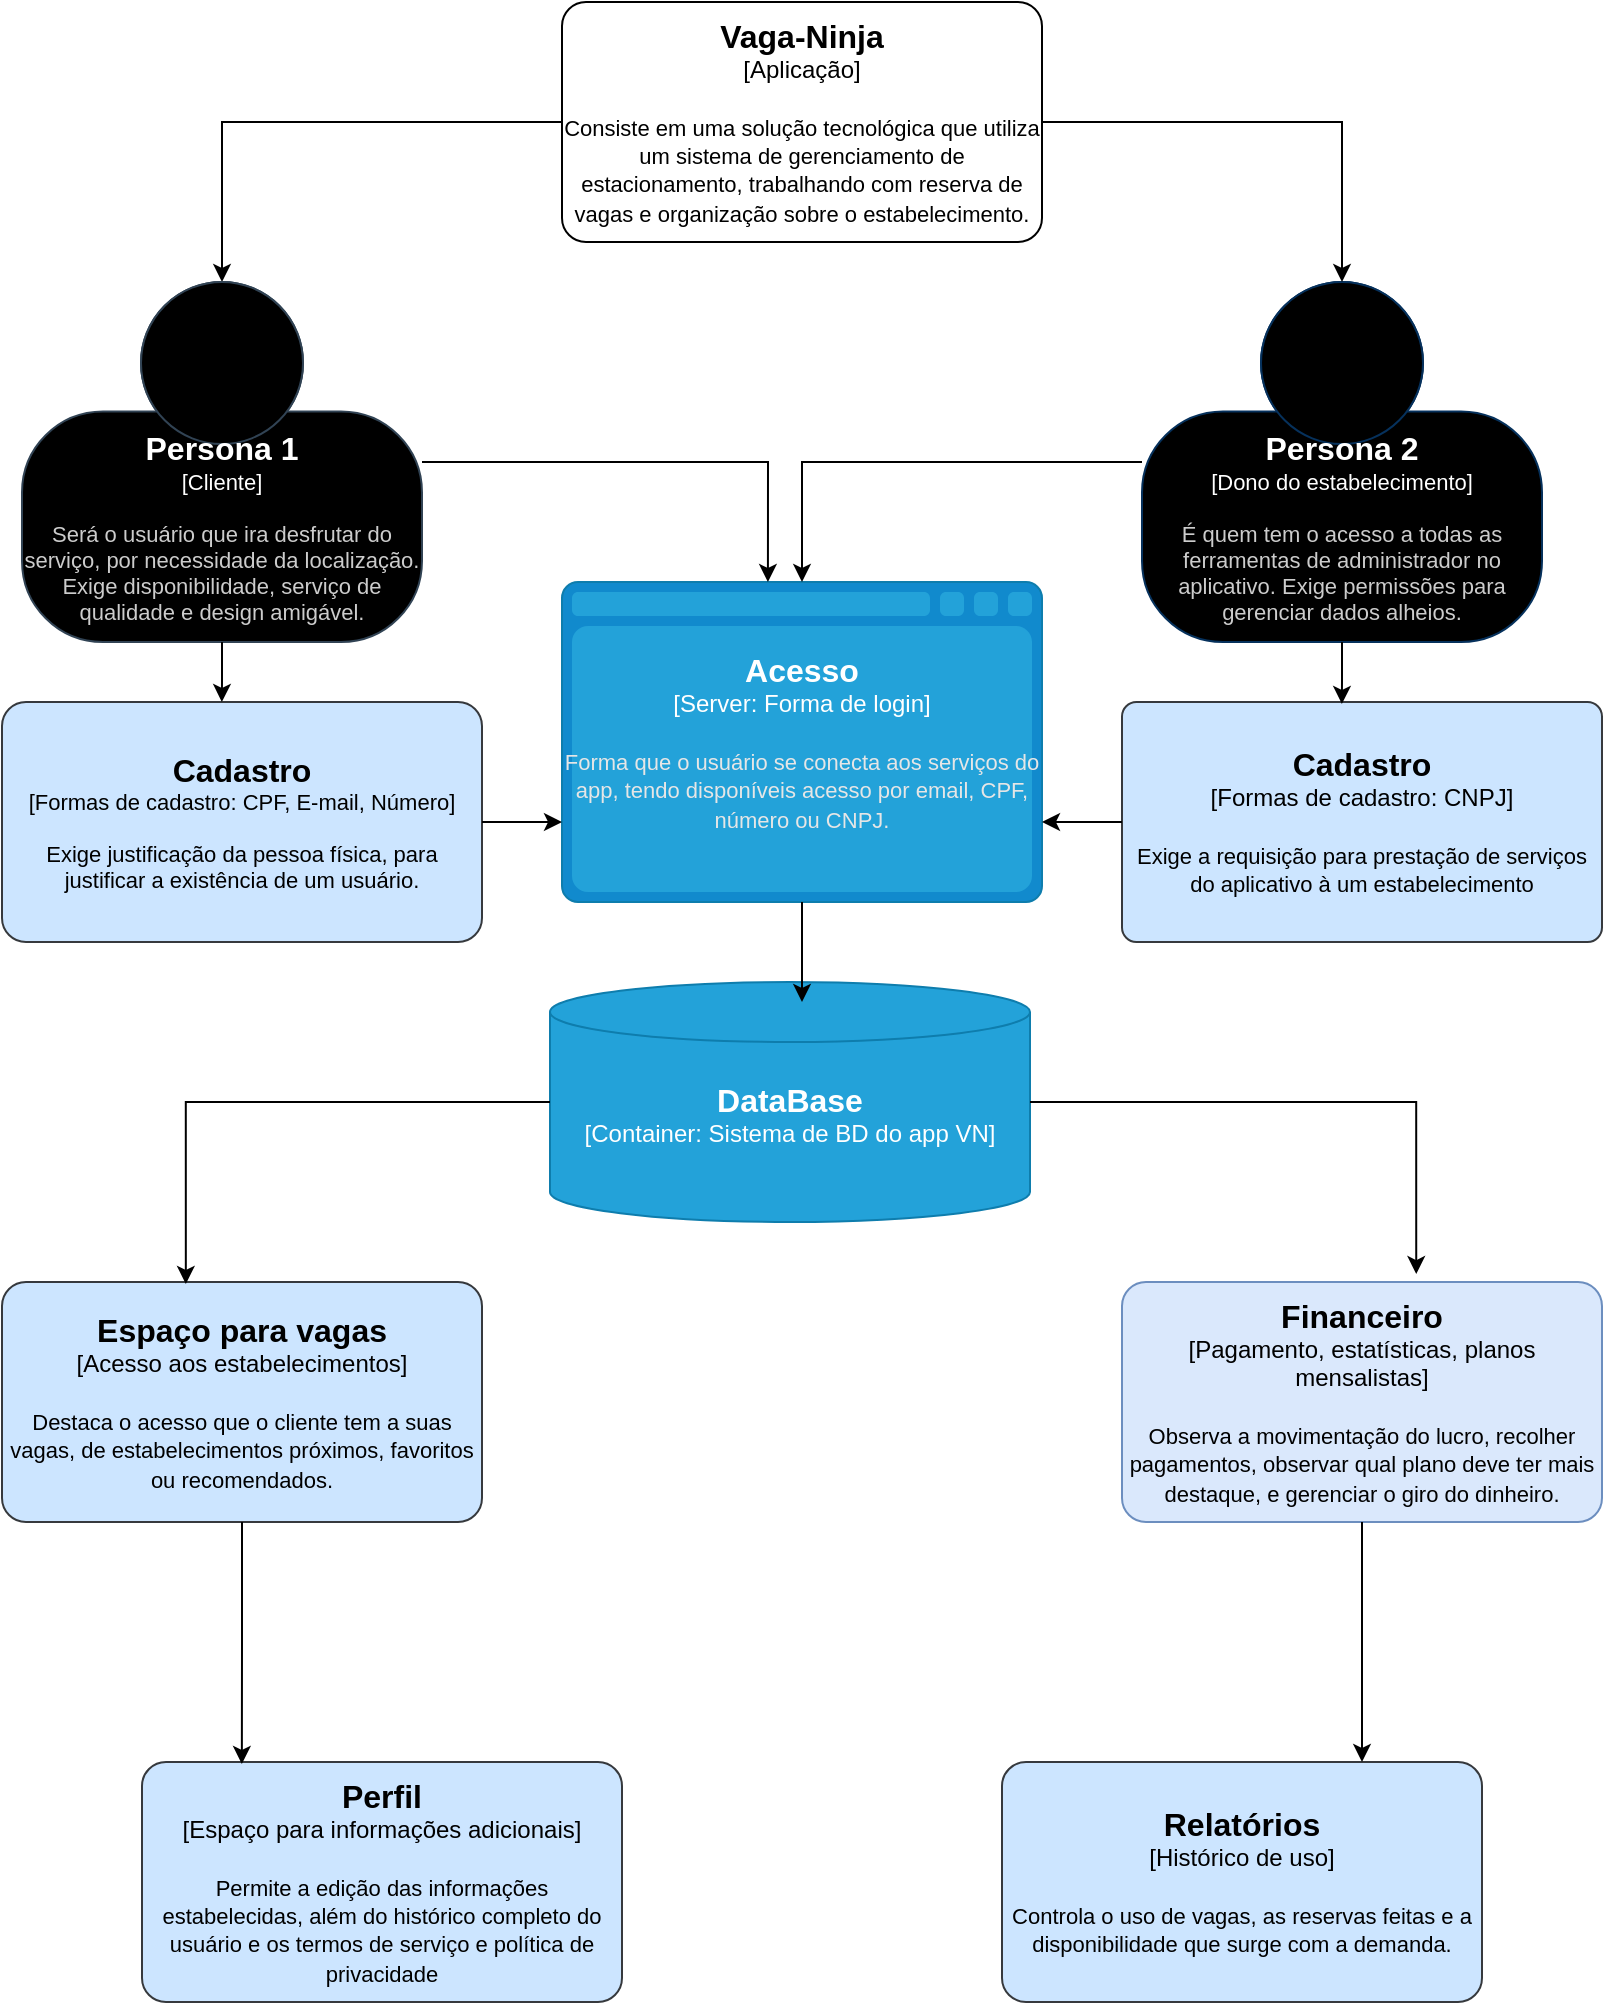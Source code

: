 <mxfile version="24.0.5" type="github">
  <diagram name="Página-1" id="746geHdTfFyjVoKmu2Z9">
    <mxGraphModel dx="1066" dy="613" grid="1" gridSize="10" guides="1" tooltips="1" connect="1" arrows="1" fold="1" page="1" pageScale="1" pageWidth="827" pageHeight="1169" math="0" shadow="0">
      <root>
        <mxCell id="0" />
        <mxCell id="1" parent="0" />
        <object placeholders="1" c4Name="Persona 2" c4Type="Dono do estabelecimento" c4Description="É quem tem o acesso a todas as ferramentas de administrador no aplicativo. Exige permissões para gerenciar dados alheios." label="&lt;font style=&quot;font-size: 16px&quot;&gt;&lt;b&gt;%c4Name%&lt;/b&gt;&lt;/font&gt;&lt;div&gt;[%c4Type%]&lt;/div&gt;&lt;br&gt;&lt;div&gt;&lt;font style=&quot;font-size: 11px&quot;&gt;&lt;font color=&quot;#cccccc&quot;&gt;%c4Description%&lt;/font&gt;&lt;/div&gt;" id="c-NdnOVLSqFDC1D4OyMP-10">
          <mxCell style="html=1;fontSize=11;dashed=0;whiteSpace=wrap;fillColor=#000000;strokeColor=#06315C;fontColor=#ffffff;shape=mxgraph.c4.person2;align=center;metaEdit=1;points=[[0.5,0,0],[1,0.5,0],[1,0.75,0],[0.75,1,0],[0.5,1,0],[0.25,1,0],[0,0.75,0],[0,0.5,0]];resizable=0;rotation=0;flipV=0;flipH=0;" parent="1" vertex="1">
            <mxGeometry x="590" y="160" width="200" height="180" as="geometry" />
          </mxCell>
        </object>
        <mxCell id="c-NdnOVLSqFDC1D4OyMP-14" style="edgeStyle=orthogonalEdgeStyle;rounded=0;orthogonalLoop=1;jettySize=auto;html=1;" parent="1" source="c-NdnOVLSqFDC1D4OyMP-8" target="c-NdnOVLSqFDC1D4OyMP-10" edge="1">
          <mxGeometry relative="1" as="geometry" />
        </mxCell>
        <mxCell id="c-NdnOVLSqFDC1D4OyMP-15" style="edgeStyle=orthogonalEdgeStyle;rounded=0;orthogonalLoop=1;jettySize=auto;html=1;" parent="1" source="c-NdnOVLSqFDC1D4OyMP-8" target="c-NdnOVLSqFDC1D4OyMP-9" edge="1">
          <mxGeometry relative="1" as="geometry" />
        </mxCell>
        <object placeholders="1" c4Name="Vaga-Ninja" c4Type="Aplicação" c4Description="Consiste em uma solução tecnológica que utiliza um sistema de gerenciamento de estacionamento, trabalhando com reserva de vagas e organização sobre o estabelecimento." label="&lt;font style=&quot;font-size: 16px&quot;&gt;&lt;b&gt;%c4Name%&lt;/b&gt;&lt;/font&gt;&lt;div&gt;[%c4Type%]&lt;/div&gt;&lt;br&gt;&lt;div&gt;&lt;font style=&quot;font-size: 11px&quot;&gt;&lt;font&gt;%c4Description%&lt;/font&gt;&lt;/font&gt;&lt;/div&gt;" id="c-NdnOVLSqFDC1D4OyMP-8">
          <mxCell style="rounded=1;whiteSpace=wrap;html=1;labelBackgroundColor=none;align=center;arcSize=10;metaEdit=1;resizable=0;points=[[0.25,0,0],[0.5,0,0],[0.75,0,0],[1,0.25,0],[1,0.5,0],[1,0.75,0],[0.75,1,0],[0.5,1,0],[0.25,1,0],[0,0.75,0],[0,0.5,0],[0,0.25,0]];fontColor=#000000;" parent="1" vertex="1">
            <mxGeometry x="300" y="20" width="240" height="120" as="geometry" />
          </mxCell>
        </object>
        <object placeholders="1" c4Name="Persona 1" c4Type="Cliente" c4Description="Será o usuário que ira desfrutar do serviço, por necessidade da localização. Exige disponibilidade, serviço de qualidade e design amigável." label="&lt;font style=&quot;font-size: 16px&quot;&gt;&lt;b&gt;%c4Name%&lt;/b&gt;&lt;/font&gt;&lt;div&gt;[%c4Type%]&lt;/div&gt;&lt;br&gt;&lt;div&gt;&lt;font style=&quot;font-size: 11px&quot;&gt;&lt;font color=&quot;#cccccc&quot;&gt;%c4Description%&lt;/font&gt;&lt;/div&gt;" id="c-NdnOVLSqFDC1D4OyMP-9">
          <mxCell style="html=1;fontSize=11;dashed=0;whiteSpace=wrap;fillColor=#000000;strokeColor=#314354;shape=mxgraph.c4.person2;align=center;metaEdit=1;points=[[0.5,0,0],[1,0.5,0],[1,0.75,0],[0.75,1,0],[0.5,1,0],[0.25,1,0],[0,0.75,0],[0,0.5,0]];resizable=0;fontColor=#ffffff;" parent="1" vertex="1">
            <mxGeometry x="30" y="160" width="200" height="180" as="geometry" />
          </mxCell>
        </object>
        <object placeholders="1" c4Type="Acesso" c4Container="Server" c4Technology="Forma de login" c4Description="Forma que o usuário se conecta aos serviços do app, tendo disponíveis acesso por email, CPF, número ou CNPJ." label="&lt;font style=&quot;font-size: 16px&quot;&gt;&lt;b&gt;%c4Type%&lt;/b&gt;&lt;/font&gt;&lt;div&gt;[%c4Container%:&amp;nbsp;%c4Technology%]&lt;/div&gt;&lt;br&gt;&lt;div&gt;&lt;font style=&quot;font-size: 11px&quot;&gt;&lt;font color=&quot;#E6E6E6&quot;&gt;%c4Description%&lt;/font&gt;&lt;/div&gt;" id="c-NdnOVLSqFDC1D4OyMP-16">
          <mxCell style="shape=mxgraph.c4.webBrowserContainer2;whiteSpace=wrap;html=1;boundedLbl=1;rounded=0;labelBackgroundColor=none;strokeColor=#118ACD;fillColor=#23A2D9;strokeColor=#118ACD;strokeColor2=#0E7DAD;fontSize=12;fontColor=#ffffff;align=center;metaEdit=1;points=[[0.5,0,0],[1,0.25,0],[1,0.5,0],[1,0.75,0],[0.5,1,0],[0,0.75,0],[0,0.5,0],[0,0.25,0]];resizable=0;" parent="1" vertex="1">
            <mxGeometry x="300" y="310" width="240" height="160" as="geometry" />
          </mxCell>
        </object>
        <mxCell id="c-NdnOVLSqFDC1D4OyMP-18" style="edgeStyle=orthogonalEdgeStyle;rounded=0;orthogonalLoop=1;jettySize=auto;html=1;entryX=0.429;entryY=0;entryDx=0;entryDy=0;entryPerimeter=0;" parent="1" source="c-NdnOVLSqFDC1D4OyMP-9" target="c-NdnOVLSqFDC1D4OyMP-16" edge="1">
          <mxGeometry relative="1" as="geometry" />
        </mxCell>
        <mxCell id="c-NdnOVLSqFDC1D4OyMP-19" style="edgeStyle=orthogonalEdgeStyle;rounded=0;orthogonalLoop=1;jettySize=auto;html=1;entryX=0.5;entryY=0;entryDx=0;entryDy=0;entryPerimeter=0;" parent="1" source="c-NdnOVLSqFDC1D4OyMP-10" target="c-NdnOVLSqFDC1D4OyMP-16" edge="1">
          <mxGeometry relative="1" as="geometry" />
        </mxCell>
        <object placeholders="1" c4Type="DataBase" c4Container="Container" c4Technology="Sistema de BD do app VN" c4Description="" label="&lt;font style=&quot;font-size: 16px&quot;&gt;&lt;b&gt;%c4Type%&lt;/b&gt;&lt;/font&gt;&lt;div&gt;[%c4Container%:&amp;nbsp;%c4Technology%]&lt;/div&gt;&lt;br&gt;&lt;div&gt;&lt;font style=&quot;font-size: 11px&quot;&gt;&lt;font color=&quot;#E6E6E6&quot;&gt;%c4Description%&lt;/font&gt;&lt;/div&gt;" id="c-NdnOVLSqFDC1D4OyMP-21">
          <mxCell style="shape=cylinder3;size=15;whiteSpace=wrap;html=1;boundedLbl=1;rounded=0;labelBackgroundColor=none;fillColor=#23A2D9;fontSize=12;fontColor=#ffffff;align=center;strokeColor=#0E7DAD;metaEdit=1;points=[[0.5,0,0],[1,0.25,0],[1,0.5,0],[1,0.75,0],[0.5,1,0],[0,0.75,0],[0,0.5,0],[0,0.25,0]];resizable=0;" parent="1" vertex="1">
            <mxGeometry x="294" y="510" width="240" height="120" as="geometry" />
          </mxCell>
        </object>
        <object placeholders="1" c4Name="Cadastro" c4Type="Formas de cadastro" c4Technology="CPF, E-mail, Número" c4Description="Exige justificação da pessoa física, para justificar a existência de um usuário." label="&lt;font style=&quot;font-size: 16px&quot;&gt;&lt;b&gt;%c4Name%&lt;/b&gt;&lt;/font&gt;&lt;div&gt;[%c4Type%: %c4Technology%]&lt;/div&gt;&lt;br&gt;&lt;div&gt;&lt;font style=&quot;font-size: 11px&quot;&gt;&lt;font&gt;%c4Description%&lt;/font&gt;&lt;/font&gt;&lt;/div&gt;" id="c-NdnOVLSqFDC1D4OyMP-22">
          <mxCell style="rounded=1;whiteSpace=wrap;html=1;fontSize=11;labelBackgroundColor=none;fillColor=#cce5ff;align=center;arcSize=10;strokeColor=#36393d;metaEdit=1;resizable=0;points=[[0.25,0,0],[0.5,0,0],[0.75,0,0],[1,0.25,0],[1,0.5,0],[1,0.75,0],[0.75,1,0],[0.5,1,0],[0.25,1,0],[0,0.75,0],[0,0.5,0],[0,0.25,0]];labelBorderColor=none;fontColor=default;" parent="1" vertex="1">
            <mxGeometry x="20" y="370" width="240" height="120" as="geometry" />
          </mxCell>
        </object>
        <object placeholders="1" c4Name="Cadastro" c4Type="Formas de cadastro" c4Technology="CNPJ" c4Description="Exige a requisição para prestação de serviços do aplicativo à um estabelecimento" label="&lt;font style=&quot;font-size: 16px&quot;&gt;&lt;b&gt;%c4Name%&lt;/b&gt;&lt;/font&gt;&lt;div&gt;[%c4Type%: %c4Technology%]&lt;/div&gt;&lt;br&gt;&lt;div&gt;&lt;font style=&quot;font-size: 11px&quot;&gt;%c4Description%&lt;/font&gt;&lt;/div&gt;" id="c-NdnOVLSqFDC1D4OyMP-23">
          <mxCell style="rounded=1;whiteSpace=wrap;html=1;labelBackgroundColor=none;fillColor=#cce5ff;align=center;arcSize=6;strokeColor=#36393d;metaEdit=1;resizable=0;points=[[0.25,0,0],[0.5,0,0],[0.75,0,0],[1,0.25,0],[1,0.5,0],[1,0.75,0],[0.75,1,0],[0.5,1,0],[0.25,1,0],[0,0.75,0],[0,0.5,0],[0,0.25,0]];" parent="1" vertex="1">
            <mxGeometry x="580" y="370" width="240" height="120" as="geometry" />
          </mxCell>
        </object>
        <mxCell id="c-NdnOVLSqFDC1D4OyMP-24" style="edgeStyle=orthogonalEdgeStyle;rounded=0;orthogonalLoop=1;jettySize=auto;html=1;entryX=0.458;entryY=0;entryDx=0;entryDy=0;entryPerimeter=0;" parent="1" source="c-NdnOVLSqFDC1D4OyMP-9" target="c-NdnOVLSqFDC1D4OyMP-22" edge="1">
          <mxGeometry relative="1" as="geometry" />
        </mxCell>
        <mxCell id="c-NdnOVLSqFDC1D4OyMP-25" style="edgeStyle=orthogonalEdgeStyle;rounded=0;orthogonalLoop=1;jettySize=auto;html=1;entryX=0.458;entryY=0.008;entryDx=0;entryDy=0;entryPerimeter=0;" parent="1" source="c-NdnOVLSqFDC1D4OyMP-10" target="c-NdnOVLSqFDC1D4OyMP-23" edge="1">
          <mxGeometry relative="1" as="geometry" />
        </mxCell>
        <mxCell id="c-NdnOVLSqFDC1D4OyMP-26" style="edgeStyle=orthogonalEdgeStyle;rounded=0;orthogonalLoop=1;jettySize=auto;html=1;entryX=0;entryY=0.75;entryDx=0;entryDy=0;entryPerimeter=0;" parent="1" source="c-NdnOVLSqFDC1D4OyMP-22" target="c-NdnOVLSqFDC1D4OyMP-16" edge="1">
          <mxGeometry relative="1" as="geometry" />
        </mxCell>
        <mxCell id="c-NdnOVLSqFDC1D4OyMP-27" style="edgeStyle=orthogonalEdgeStyle;rounded=0;orthogonalLoop=1;jettySize=auto;html=1;entryX=1;entryY=0.75;entryDx=0;entryDy=0;entryPerimeter=0;" parent="1" source="c-NdnOVLSqFDC1D4OyMP-23" target="c-NdnOVLSqFDC1D4OyMP-16" edge="1">
          <mxGeometry relative="1" as="geometry" />
        </mxCell>
        <mxCell id="c-NdnOVLSqFDC1D4OyMP-28" style="edgeStyle=orthogonalEdgeStyle;rounded=0;orthogonalLoop=1;jettySize=auto;html=1;entryX=0.525;entryY=0.083;entryDx=0;entryDy=0;entryPerimeter=0;" parent="1" source="c-NdnOVLSqFDC1D4OyMP-16" target="c-NdnOVLSqFDC1D4OyMP-21" edge="1">
          <mxGeometry relative="1" as="geometry" />
        </mxCell>
        <object placeholders="1" c4Name="Financeiro" c4Type="Pagamento, estatísticas, planos mensalistas" c4Description="Observa a movimentação do lucro, recolher pagamentos, observar qual plano deve ter mais destaque, e gerenciar o giro do dinheiro." label="&lt;font style=&quot;font-size: 16px&quot;&gt;&lt;b&gt;%c4Name%&lt;/b&gt;&lt;/font&gt;&lt;div&gt;[%c4Type%]&lt;/div&gt;&lt;br&gt;&lt;div&gt;&lt;font style=&quot;font-size: 11px&quot;&gt;&lt;font&gt;%c4Description%&lt;/font&gt;&lt;/font&gt;&lt;/div&gt;" id="gpv_Zy201VpYNuoOj7SN-1">
          <mxCell style="rounded=1;whiteSpace=wrap;html=1;labelBackgroundColor=none;fillColor=#DAE8FC;align=center;arcSize=10;strokeColor=#6c8ebf;metaEdit=1;resizable=0;points=[[0.25,0,0],[0.5,0,0],[0.75,0,0],[1,0.25,0],[1,0.5,0],[1,0.75,0],[0.75,1,0],[0.5,1,0],[0.25,1,0],[0,0.75,0],[0,0.5,0],[0,0.25,0]];gradientColor=none;labelBorderColor=none;textShadow=0;fontColor=#000000;" parent="1" vertex="1">
            <mxGeometry x="580" y="660" width="240" height="120" as="geometry" />
          </mxCell>
        </object>
        <object placeholders="1" c4Name="Espaço para vagas" c4Type="Acesso aos estabelecimentos" c4Description="Destaca o acesso que o cliente tem a suas vagas, de estabelecimentos próximos, favoritos ou recomendados." label="&lt;font style=&quot;font-size: 16px&quot;&gt;&lt;b&gt;%c4Name%&lt;/b&gt;&lt;/font&gt;&lt;div&gt;[%c4Type%]&lt;/div&gt;&lt;br&gt;&lt;div&gt;&lt;font style=&quot;font-size: 11px&quot;&gt;&lt;font&gt;%c4Description%&lt;/font&gt;&lt;/font&gt;&lt;/div&gt;" id="gpv_Zy201VpYNuoOj7SN-2">
          <mxCell style="rounded=1;whiteSpace=wrap;html=1;labelBackgroundColor=none;fillColor=#cce5ff;align=center;arcSize=10;strokeColor=#36393d;metaEdit=1;resizable=0;points=[[0.25,0,0],[0.5,0,0],[0.75,0,0],[1,0.25,0],[1,0.5,0],[1,0.75,0],[0.75,1,0],[0.5,1,0],[0.25,1,0],[0,0.75,0],[0,0.5,0],[0,0.25,0]];textShadow=0;labelBorderColor=none;fontColor=default;" parent="1" vertex="1">
            <mxGeometry x="20" y="660" width="240" height="120" as="geometry" />
          </mxCell>
        </object>
        <object placeholders="1" c4Name="Perfil" c4Type="Espaço para informações adicionais" c4Description="Permite a edição das informações estabelecidas, além do histórico completo do usuário e os termos de serviço e política de privacidade" label="&lt;font style=&quot;font-size: 16px&quot;&gt;&lt;b&gt;%c4Name%&lt;/b&gt;&lt;/font&gt;&lt;div&gt;[%c4Type%]&lt;/div&gt;&lt;br&gt;&lt;div&gt;&lt;font style=&quot;font-size: 11px&quot;&gt;&lt;font&gt;%c4Description%&lt;/font&gt;&lt;/font&gt;&lt;/div&gt;" id="gpv_Zy201VpYNuoOj7SN-3">
          <mxCell style="rounded=1;whiteSpace=wrap;html=1;labelBackgroundColor=none;fillColor=#cce5ff;align=center;arcSize=10;strokeColor=#36393d;metaEdit=1;resizable=0;points=[[0.25,0,0],[0.5,0,0],[0.75,0,0],[1,0.25,0],[1,0.5,0],[1,0.75,0],[0.75,1,0],[0.5,1,0],[0.25,1,0],[0,0.75,0],[0,0.5,0],[0,0.25,0]];fontColor=default;" parent="1" vertex="1">
            <mxGeometry x="90" y="900" width="240" height="120" as="geometry" />
          </mxCell>
        </object>
        <object placeholders="1" c4Name="Relatórios" c4Type="Histórico de uso" c4Description="Controla o uso de vagas, as reservas feitas e a disponibilidade que surge com a demanda." label="&lt;font style=&quot;font-size: 16px&quot;&gt;&lt;b&gt;%c4Name%&lt;/b&gt;&lt;/font&gt;&lt;div&gt;[%c4Type%]&lt;/div&gt;&lt;br&gt;&lt;div&gt;&lt;font style=&quot;font-size: 11px&quot;&gt;&lt;font&gt;%c4Description%&lt;/font&gt;&lt;/font&gt;&lt;/div&gt;" id="gpv_Zy201VpYNuoOj7SN-4">
          <mxCell style="rounded=1;whiteSpace=wrap;html=1;labelBackgroundColor=none;fillColor=#cce5ff;align=center;arcSize=10;strokeColor=#36393d;metaEdit=1;resizable=0;points=[[0.25,0,0],[0.5,0,0],[0.75,0,0],[1,0.25,0],[1,0.5,0],[1,0.75,0],[0.75,1,0],[0.5,1,0],[0.25,1,0],[0,0.75,0],[0,0.5,0],[0,0.25,0]];fontColor=default;" parent="1" vertex="1">
            <mxGeometry x="520" y="900" width="240" height="120" as="geometry" />
          </mxCell>
        </object>
        <mxCell id="gpv_Zy201VpYNuoOj7SN-6" style="edgeStyle=orthogonalEdgeStyle;rounded=0;orthogonalLoop=1;jettySize=auto;html=1;entryX=0.383;entryY=0.008;entryDx=0;entryDy=0;entryPerimeter=0;" parent="1" source="c-NdnOVLSqFDC1D4OyMP-21" target="gpv_Zy201VpYNuoOj7SN-2" edge="1">
          <mxGeometry relative="1" as="geometry" />
        </mxCell>
        <mxCell id="gpv_Zy201VpYNuoOj7SN-7" style="edgeStyle=orthogonalEdgeStyle;rounded=0;orthogonalLoop=1;jettySize=auto;html=1;entryX=0.613;entryY=-0.033;entryDx=0;entryDy=0;entryPerimeter=0;" parent="1" source="c-NdnOVLSqFDC1D4OyMP-21" target="gpv_Zy201VpYNuoOj7SN-1" edge="1">
          <mxGeometry relative="1" as="geometry" />
        </mxCell>
        <mxCell id="gpv_Zy201VpYNuoOj7SN-8" style="edgeStyle=orthogonalEdgeStyle;rounded=0;orthogonalLoop=1;jettySize=auto;html=1;entryX=0.208;entryY=0.008;entryDx=0;entryDy=0;entryPerimeter=0;" parent="1" source="gpv_Zy201VpYNuoOj7SN-2" target="gpv_Zy201VpYNuoOj7SN-3" edge="1">
          <mxGeometry relative="1" as="geometry" />
        </mxCell>
        <mxCell id="gpv_Zy201VpYNuoOj7SN-9" style="edgeStyle=orthogonalEdgeStyle;rounded=0;orthogonalLoop=1;jettySize=auto;html=1;entryX=0.75;entryY=0;entryDx=0;entryDy=0;entryPerimeter=0;" parent="1" source="gpv_Zy201VpYNuoOj7SN-1" target="gpv_Zy201VpYNuoOj7SN-4" edge="1">
          <mxGeometry relative="1" as="geometry" />
        </mxCell>
      </root>
    </mxGraphModel>
  </diagram>
</mxfile>
